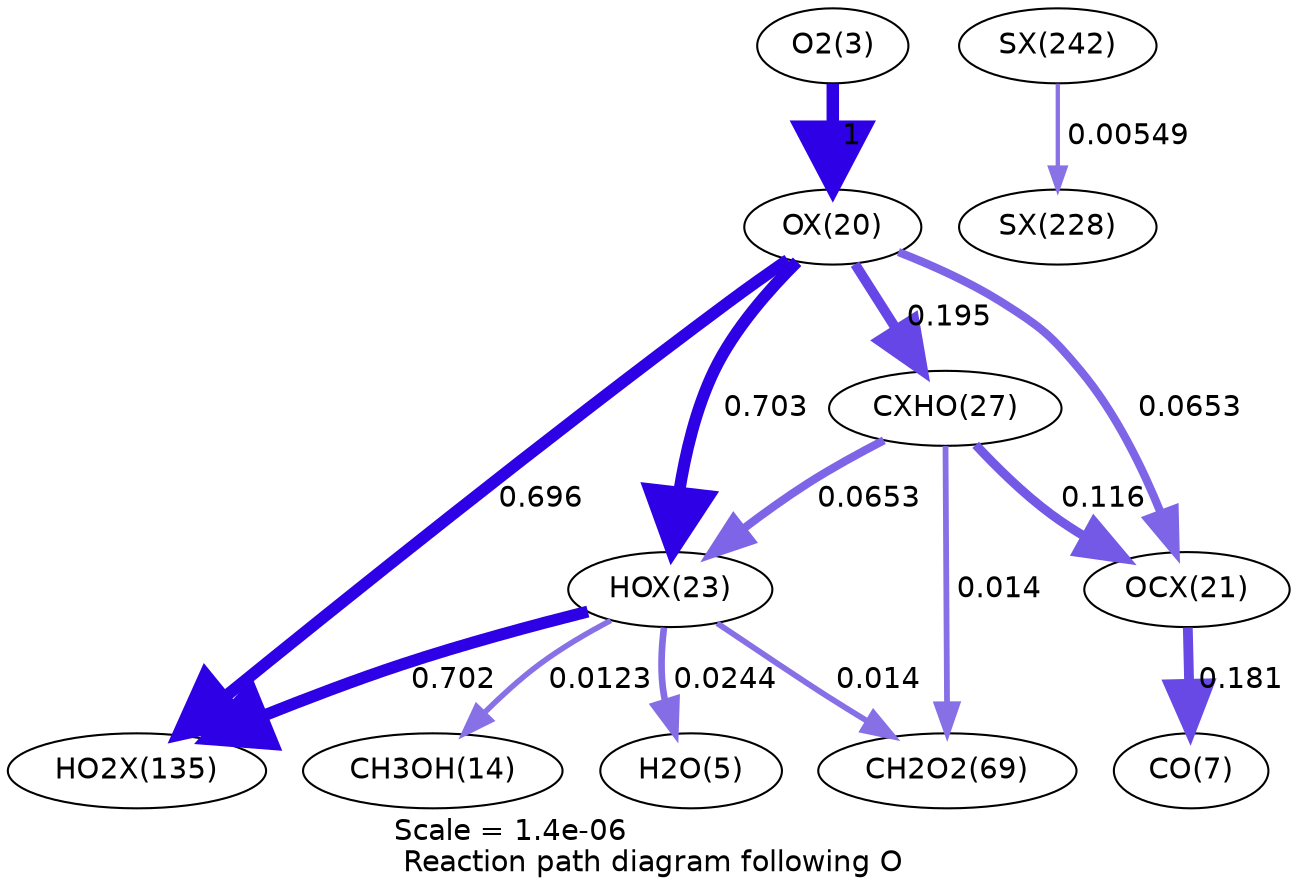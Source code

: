digraph reaction_paths {
center=1;
s5 -> s26[fontname="Helvetica", penwidth=6, arrowsize=3, color="0.7, 1.5, 0.9"
, label=" 1"];
s26 -> s29[fontname="Helvetica", penwidth=5.73, arrowsize=2.87, color="0.7, 1.2, 0.9"
, label=" 0.703"];
s26 -> s32[fontname="Helvetica", penwidth=4.77, arrowsize=2.38, color="0.7, 0.695, 0.9"
, label=" 0.195"];
s26 -> s27[fontname="Helvetica", penwidth=3.94, arrowsize=1.97, color="0.7, 0.565, 0.9"
, label=" 0.0653"];
s26 -> s44[fontname="Helvetica", penwidth=5.73, arrowsize=2.86, color="0.7, 1.2, 0.9"
, label=" 0.696"];
s29 -> s16[fontname="Helvetica", penwidth=2.68, arrowsize=1.34, color="0.7, 0.512, 0.9"
, label=" 0.0123"];
s29 -> s7[fontname="Helvetica", penwidth=3.2, arrowsize=1.6, color="0.7, 0.524, 0.9"
, label=" 0.0244"];
s32 -> s29[fontname="Helvetica", penwidth=3.94, arrowsize=1.97, color="0.7, 0.565, 0.9"
, label=" 0.0653"];
s29 -> s44[fontname="Helvetica", penwidth=5.73, arrowsize=2.87, color="0.7, 1.2, 0.9"
, label=" 0.702"];
s29 -> s21[fontname="Helvetica", penwidth=2.78, arrowsize=1.39, color="0.7, 0.514, 0.9"
, label=" 0.014"];
s32 -> s27[fontname="Helvetica", penwidth=4.37, arrowsize=2.19, color="0.7, 0.616, 0.9"
, label=" 0.116"];
s32 -> s21[fontname="Helvetica", penwidth=2.78, arrowsize=1.39, color="0.7, 0.514, 0.9"
, label=" 0.014"];
s27 -> s9[fontname="Helvetica", penwidth=4.71, arrowsize=2.36, color="0.7, 0.681, 0.9"
, label=" 0.181"];
s53 -> s50[fontname="Helvetica", penwidth=2.07, arrowsize=1.04, color="0.7, 0.505, 0.9"
, label=" 0.00549"];
s5 [ fontname="Helvetica", label="O2(3)"];
s7 [ fontname="Helvetica", label="H2O(5)"];
s9 [ fontname="Helvetica", label="CO(7)"];
s16 [ fontname="Helvetica", label="CH3OH(14)"];
s21 [ fontname="Helvetica", label="CH2O2(69)"];
s26 [ fontname="Helvetica", label="OX(20)"];
s27 [ fontname="Helvetica", label="OCX(21)"];
s29 [ fontname="Helvetica", label="HOX(23)"];
s32 [ fontname="Helvetica", label="CXHO(27)"];
s44 [ fontname="Helvetica", label="HO2X(135)"];
s50 [ fontname="Helvetica", label="SX(228)"];
s53 [ fontname="Helvetica", label="SX(242)"];
 label = "Scale = 1.4e-06\l Reaction path diagram following O";
 fontname = "Helvetica";
}

